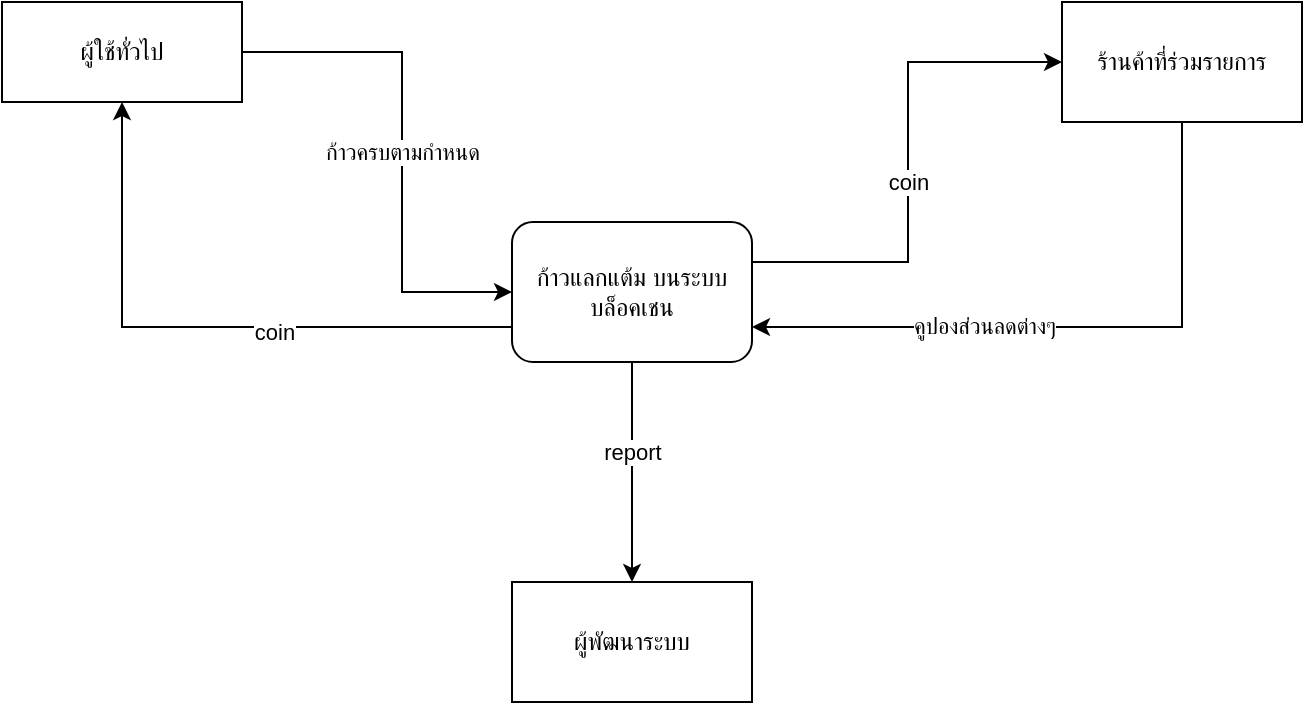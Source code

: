<mxfile version="15.0.3" type="github">
  <diagram id="WlyZijEzFmnZDgSChYxo" name="Page-1">
    <mxGraphModel dx="865" dy="456" grid="1" gridSize="10" guides="1" tooltips="1" connect="1" arrows="1" fold="1" page="1" pageScale="1" pageWidth="850" pageHeight="1100" math="0" shadow="0">
      <root>
        <mxCell id="0" />
        <mxCell id="1" parent="0" />
        <mxCell id="WmQ2WXIMw16VJlyW4lx7-32" style="edgeStyle=orthogonalEdgeStyle;rounded=0;orthogonalLoop=1;jettySize=auto;html=1;entryX=0;entryY=0.5;entryDx=0;entryDy=0;" edge="1" parent="1" source="WmQ2WXIMw16VJlyW4lx7-1" target="WmQ2WXIMw16VJlyW4lx7-15">
          <mxGeometry relative="1" as="geometry">
            <mxPoint x="170" y="300" as="targetPoint" />
            <Array as="points">
              <mxPoint x="310" y="175" />
              <mxPoint x="310" y="295" />
            </Array>
          </mxGeometry>
        </mxCell>
        <mxCell id="WmQ2WXIMw16VJlyW4lx7-42" value="ก้าวครบตามกำหนด" style="edgeLabel;html=1;align=center;verticalAlign=middle;resizable=0;points=[];" vertex="1" connectable="0" parent="WmQ2WXIMw16VJlyW4lx7-32">
          <mxGeometry x="0.021" relative="1" as="geometry">
            <mxPoint as="offset" />
          </mxGeometry>
        </mxCell>
        <mxCell id="WmQ2WXIMw16VJlyW4lx7-1" value="ผู้ใช้ทั่วไป" style="rounded=0;whiteSpace=wrap;html=1;" vertex="1" parent="1">
          <mxGeometry x="110" y="150" width="120" height="50" as="geometry" />
        </mxCell>
        <mxCell id="WmQ2WXIMw16VJlyW4lx7-13" value="ผู้พัฒนาระบบ" style="rounded=0;whiteSpace=wrap;html=1;" vertex="1" parent="1">
          <mxGeometry x="365" y="440" width="120" height="60" as="geometry" />
        </mxCell>
        <mxCell id="WmQ2WXIMw16VJlyW4lx7-36" style="edgeStyle=orthogonalEdgeStyle;rounded=0;orthogonalLoop=1;jettySize=auto;html=1;entryX=1;entryY=0.75;entryDx=0;entryDy=0;" edge="1" parent="1" source="WmQ2WXIMw16VJlyW4lx7-14" target="WmQ2WXIMw16VJlyW4lx7-15">
          <mxGeometry relative="1" as="geometry">
            <Array as="points">
              <mxPoint x="700" y="313" />
            </Array>
          </mxGeometry>
        </mxCell>
        <mxCell id="WmQ2WXIMw16VJlyW4lx7-39" value="คูปองส่วนลดต่างๆ" style="edgeLabel;html=1;align=center;verticalAlign=middle;resizable=0;points=[];" vertex="1" connectable="0" parent="WmQ2WXIMw16VJlyW4lx7-36">
          <mxGeometry x="0.272" y="-1" relative="1" as="geometry">
            <mxPoint as="offset" />
          </mxGeometry>
        </mxCell>
        <mxCell id="WmQ2WXIMw16VJlyW4lx7-14" value="ร้านค้าที่ร่วมรายการ" style="rounded=0;whiteSpace=wrap;html=1;" vertex="1" parent="1">
          <mxGeometry x="640" y="150" width="120" height="60" as="geometry" />
        </mxCell>
        <mxCell id="WmQ2WXIMw16VJlyW4lx7-33" style="edgeStyle=orthogonalEdgeStyle;rounded=0;orthogonalLoop=1;jettySize=auto;html=1;exitX=0;exitY=0.75;exitDx=0;exitDy=0;entryX=0.5;entryY=1;entryDx=0;entryDy=0;" edge="1" parent="1" source="WmQ2WXIMw16VJlyW4lx7-15" target="WmQ2WXIMw16VJlyW4lx7-1">
          <mxGeometry relative="1" as="geometry" />
        </mxCell>
        <mxCell id="WmQ2WXIMw16VJlyW4lx7-40" value="coin" style="edgeLabel;html=1;align=center;verticalAlign=middle;resizable=0;points=[];" vertex="1" connectable="0" parent="WmQ2WXIMw16VJlyW4lx7-33">
          <mxGeometry x="-0.223" y="2" relative="1" as="geometry">
            <mxPoint as="offset" />
          </mxGeometry>
        </mxCell>
        <mxCell id="WmQ2WXIMw16VJlyW4lx7-34" style="edgeStyle=orthogonalEdgeStyle;rounded=0;orthogonalLoop=1;jettySize=auto;html=1;entryX=0.5;entryY=0;entryDx=0;entryDy=0;" edge="1" parent="1" source="WmQ2WXIMw16VJlyW4lx7-15" target="WmQ2WXIMw16VJlyW4lx7-13">
          <mxGeometry relative="1" as="geometry" />
        </mxCell>
        <mxCell id="WmQ2WXIMw16VJlyW4lx7-38" value="report" style="edgeLabel;html=1;align=center;verticalAlign=middle;resizable=0;points=[];" vertex="1" connectable="0" parent="WmQ2WXIMw16VJlyW4lx7-34">
          <mxGeometry x="-0.179" relative="1" as="geometry">
            <mxPoint as="offset" />
          </mxGeometry>
        </mxCell>
        <mxCell id="WmQ2WXIMw16VJlyW4lx7-35" style="edgeStyle=orthogonalEdgeStyle;rounded=0;orthogonalLoop=1;jettySize=auto;html=1;entryX=0;entryY=0.5;entryDx=0;entryDy=0;" edge="1" parent="1" source="WmQ2WXIMw16VJlyW4lx7-15" target="WmQ2WXIMw16VJlyW4lx7-14">
          <mxGeometry relative="1" as="geometry">
            <Array as="points">
              <mxPoint x="563" y="280" />
              <mxPoint x="563" y="180" />
            </Array>
          </mxGeometry>
        </mxCell>
        <mxCell id="WmQ2WXIMw16VJlyW4lx7-43" value="coin" style="edgeLabel;html=1;align=center;verticalAlign=middle;resizable=0;points=[];" vertex="1" connectable="0" parent="WmQ2WXIMw16VJlyW4lx7-35">
          <mxGeometry x="-0.076" relative="1" as="geometry">
            <mxPoint as="offset" />
          </mxGeometry>
        </mxCell>
        <mxCell id="WmQ2WXIMw16VJlyW4lx7-15" value="ก้าวแลกแต้ม บนระบบบล็อคเชน" style="rounded=1;whiteSpace=wrap;html=1;" vertex="1" parent="1">
          <mxGeometry x="365" y="260" width="120" height="70" as="geometry" />
        </mxCell>
      </root>
    </mxGraphModel>
  </diagram>
</mxfile>
